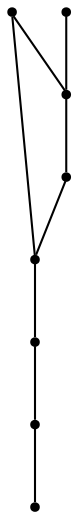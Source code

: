 graph {
  node [shape=point,comment="{\"directed\":false,\"doi\":\"10.1007/3-540-44541-2_28\",\"figure\":\"? (3)\"}"]

  v0 [pos="1513.0948066711426,509.0182304382324"]
  v1 [pos="1512.1864318847656,559.8182996114095"]
  v2 [pos="1512.6968701680503,600.0140190124512"]
  v3 [pos="1510.098965962728,670.1098442077637"]
  v4 [pos="1372.1000035603843,661.2683931986492"]
  v5 [pos="1460.2875391642253,549.9890963236492"]
  v6 [pos="1440.8072789510093,509.8015149434408"]
  v7 [pos="1372.141710917155,555.0035158793132"]

  v0 -- v1 [id="-1",pos="1513.0948066711426,509.0182304382324 1512.1864318847656,559.8182996114095 1512.1864318847656,559.8182996114095 1512.1864318847656,559.8182996114095"]
  v2 -- v3 [id="-2",pos="1512.6968701680503,600.0140190124512 1510.098965962728,670.1098442077637 1510.098965962728,670.1098442077637 1510.098965962728,670.1098442077637"]
  v1 -- v2 [id="-3",pos="1512.1864318847656,559.8182996114095 1512.6968701680503,600.0140190124512 1512.6968701680503,600.0140190124512 1512.6968701680503,600.0140190124512"]
  v7 -- v6 [id="-9",pos="1372.141710917155,555.0035158793132 1351.9166310628257,509.54745610555017 1351.9166310628257,509.54745610555017 1351.9166310628257,509.54745610555017 1440.8072789510093,509.8015149434408 1440.8072789510093,509.8015149434408 1440.8072789510093,509.8015149434408"]
  v3 -- v4 [id="-15",pos="1510.098965962728,670.1098442077637 1372.1000035603843,661.2683931986492 1372.1000035603843,661.2683931986492 1372.1000035603843,661.2683931986492"]
  v5 -- v6 [id="-22",pos="1460.2875391642253,549.9890963236492 1440.1041666666667,560.2931022644043 1440.1041666666667,560.2931022644043 1440.1041666666667,560.2931022644043 1440.8072789510093,509.8015149434408 1440.8072789510093,509.8015149434408 1440.8072789510093,509.8015149434408"]
  v5 -- v1 [id="-23",pos="1460.2875391642253,549.9890963236492 1512.1864318847656,559.8182996114095 1512.1864318847656,559.8182996114095 1512.1864318847656,559.8182996114095"]
  v6 -- v0 [id="-24",pos="1440.8072789510093,509.8015149434408 1513.0948066711426,509.0182304382324 1513.0948066711426,509.0182304382324 1513.0948066711426,509.0182304382324"]
}
